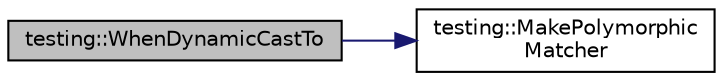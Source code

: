 digraph "testing::WhenDynamicCastTo"
{
  edge [fontname="Helvetica",fontsize="10",labelfontname="Helvetica",labelfontsize="10"];
  node [fontname="Helvetica",fontsize="10",shape=record];
  rankdir="LR";
  Node1875 [label="testing::WhenDynamicCastTo",height=0.2,width=0.4,color="black", fillcolor="grey75", style="filled", fontcolor="black"];
  Node1875 -> Node1876 [color="midnightblue",fontsize="10",style="solid",fontname="Helvetica"];
  Node1876 [label="testing::MakePolymorphic\lMatcher",height=0.2,width=0.4,color="black", fillcolor="white", style="filled",URL="$d0/d75/namespacetesting.html#a667ca94f190ec2e17ee2fbfdb7d3da04"];
}
